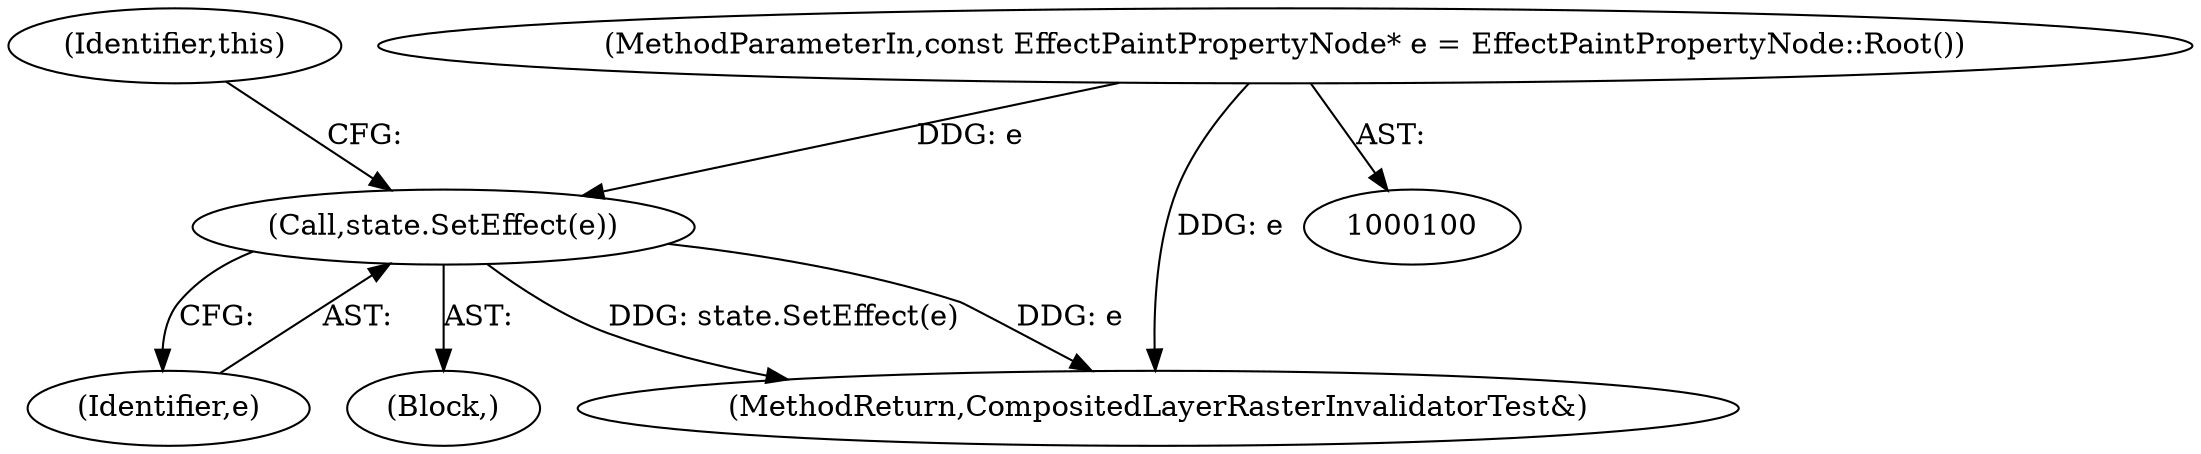 digraph "1_Chrome_f911e11e7f6b5c0d6f5ee694a9871de6619889f7_20@pointer" {
"1000103" [label="(MethodParameterIn,const EffectPaintPropertyNode* e = EffectPaintPropertyNode::Root())"];
"1000115" [label="(Call,state.SetEffect(e))"];
"1000116" [label="(Identifier,e)"];
"1000103" [label="(MethodParameterIn,const EffectPaintPropertyNode* e = EffectPaintPropertyNode::Root())"];
"1000119" [label="(Identifier,this)"];
"1000104" [label="(Block,)"];
"1000115" [label="(Call,state.SetEffect(e))"];
"1000120" [label="(MethodReturn,CompositedLayerRasterInvalidatorTest&)"];
"1000103" -> "1000100"  [label="AST: "];
"1000103" -> "1000120"  [label="DDG: e"];
"1000103" -> "1000115"  [label="DDG: e"];
"1000115" -> "1000104"  [label="AST: "];
"1000115" -> "1000116"  [label="CFG: "];
"1000116" -> "1000115"  [label="AST: "];
"1000119" -> "1000115"  [label="CFG: "];
"1000115" -> "1000120"  [label="DDG: state.SetEffect(e)"];
"1000115" -> "1000120"  [label="DDG: e"];
}
